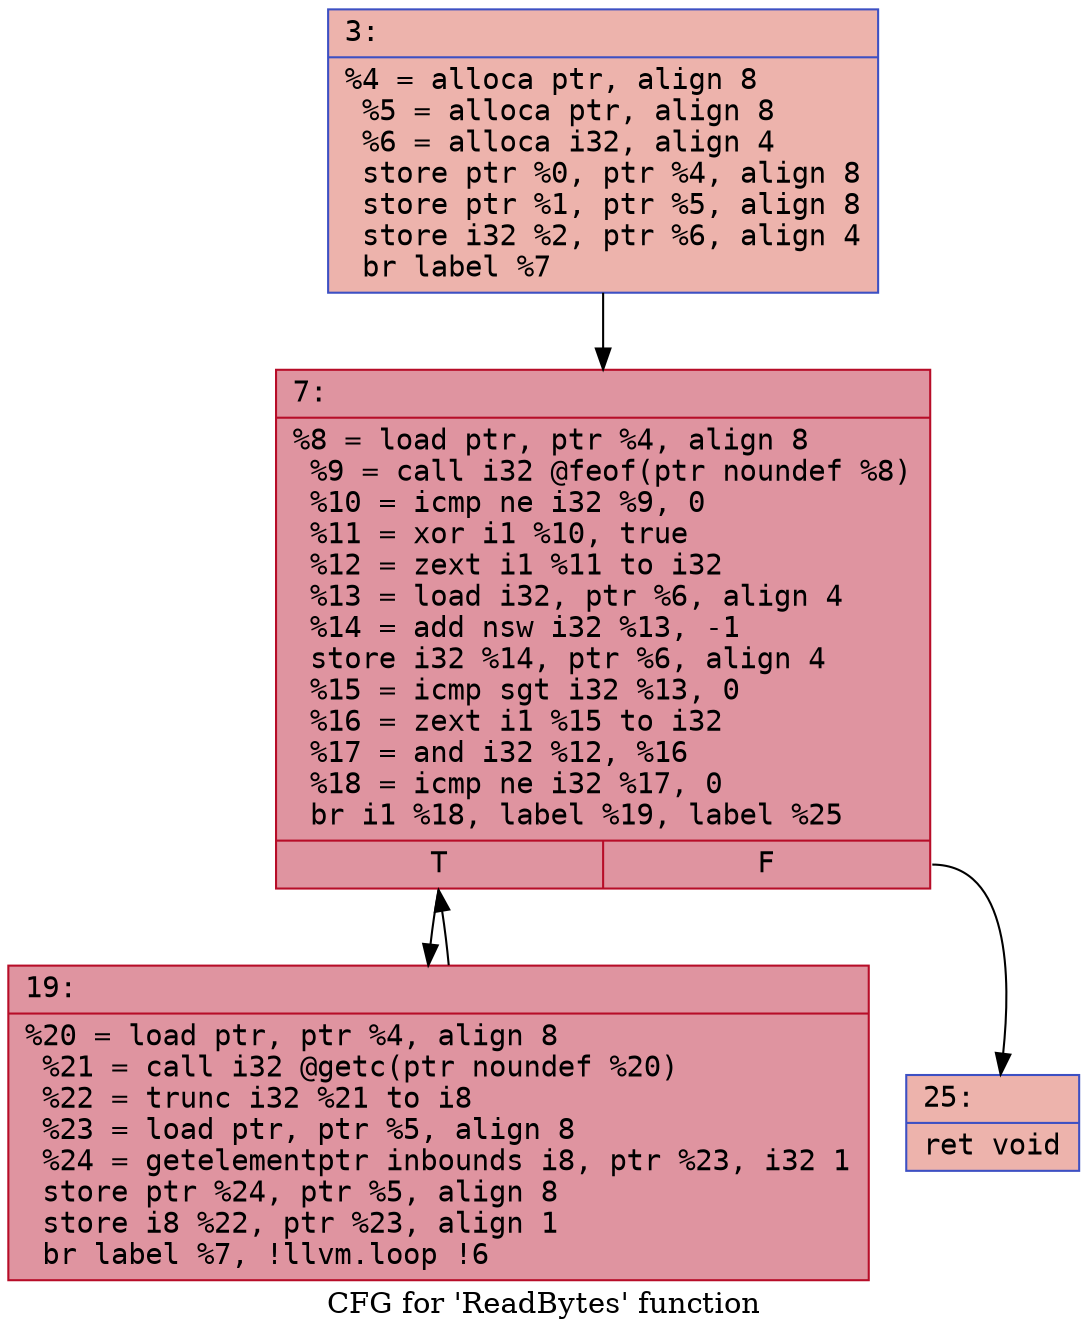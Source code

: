 digraph "CFG for 'ReadBytes' function" {
	label="CFG for 'ReadBytes' function";

	Node0x600003e0abc0 [shape=record,color="#3d50c3ff", style=filled, fillcolor="#d6524470" fontname="Courier",label="{3:\l|  %4 = alloca ptr, align 8\l  %5 = alloca ptr, align 8\l  %6 = alloca i32, align 4\l  store ptr %0, ptr %4, align 8\l  store ptr %1, ptr %5, align 8\l  store i32 %2, ptr %6, align 4\l  br label %7\l}"];
	Node0x600003e0abc0 -> Node0x600003e0ac10[tooltip="3 -> 7\nProbability 100.00%" ];
	Node0x600003e0ac10 [shape=record,color="#b70d28ff", style=filled, fillcolor="#b70d2870" fontname="Courier",label="{7:\l|  %8 = load ptr, ptr %4, align 8\l  %9 = call i32 @feof(ptr noundef %8)\l  %10 = icmp ne i32 %9, 0\l  %11 = xor i1 %10, true\l  %12 = zext i1 %11 to i32\l  %13 = load i32, ptr %6, align 4\l  %14 = add nsw i32 %13, -1\l  store i32 %14, ptr %6, align 4\l  %15 = icmp sgt i32 %13, 0\l  %16 = zext i1 %15 to i32\l  %17 = and i32 %12, %16\l  %18 = icmp ne i32 %17, 0\l  br i1 %18, label %19, label %25\l|{<s0>T|<s1>F}}"];
	Node0x600003e0ac10:s0 -> Node0x600003e0ac60[tooltip="7 -> 19\nProbability 96.88%" ];
	Node0x600003e0ac10:s1 -> Node0x600003e0acb0[tooltip="7 -> 25\nProbability 3.12%" ];
	Node0x600003e0ac60 [shape=record,color="#b70d28ff", style=filled, fillcolor="#b70d2870" fontname="Courier",label="{19:\l|  %20 = load ptr, ptr %4, align 8\l  %21 = call i32 @getc(ptr noundef %20)\l  %22 = trunc i32 %21 to i8\l  %23 = load ptr, ptr %5, align 8\l  %24 = getelementptr inbounds i8, ptr %23, i32 1\l  store ptr %24, ptr %5, align 8\l  store i8 %22, ptr %23, align 1\l  br label %7, !llvm.loop !6\l}"];
	Node0x600003e0ac60 -> Node0x600003e0ac10[tooltip="19 -> 7\nProbability 100.00%" ];
	Node0x600003e0acb0 [shape=record,color="#3d50c3ff", style=filled, fillcolor="#d6524470" fontname="Courier",label="{25:\l|  ret void\l}"];
}
